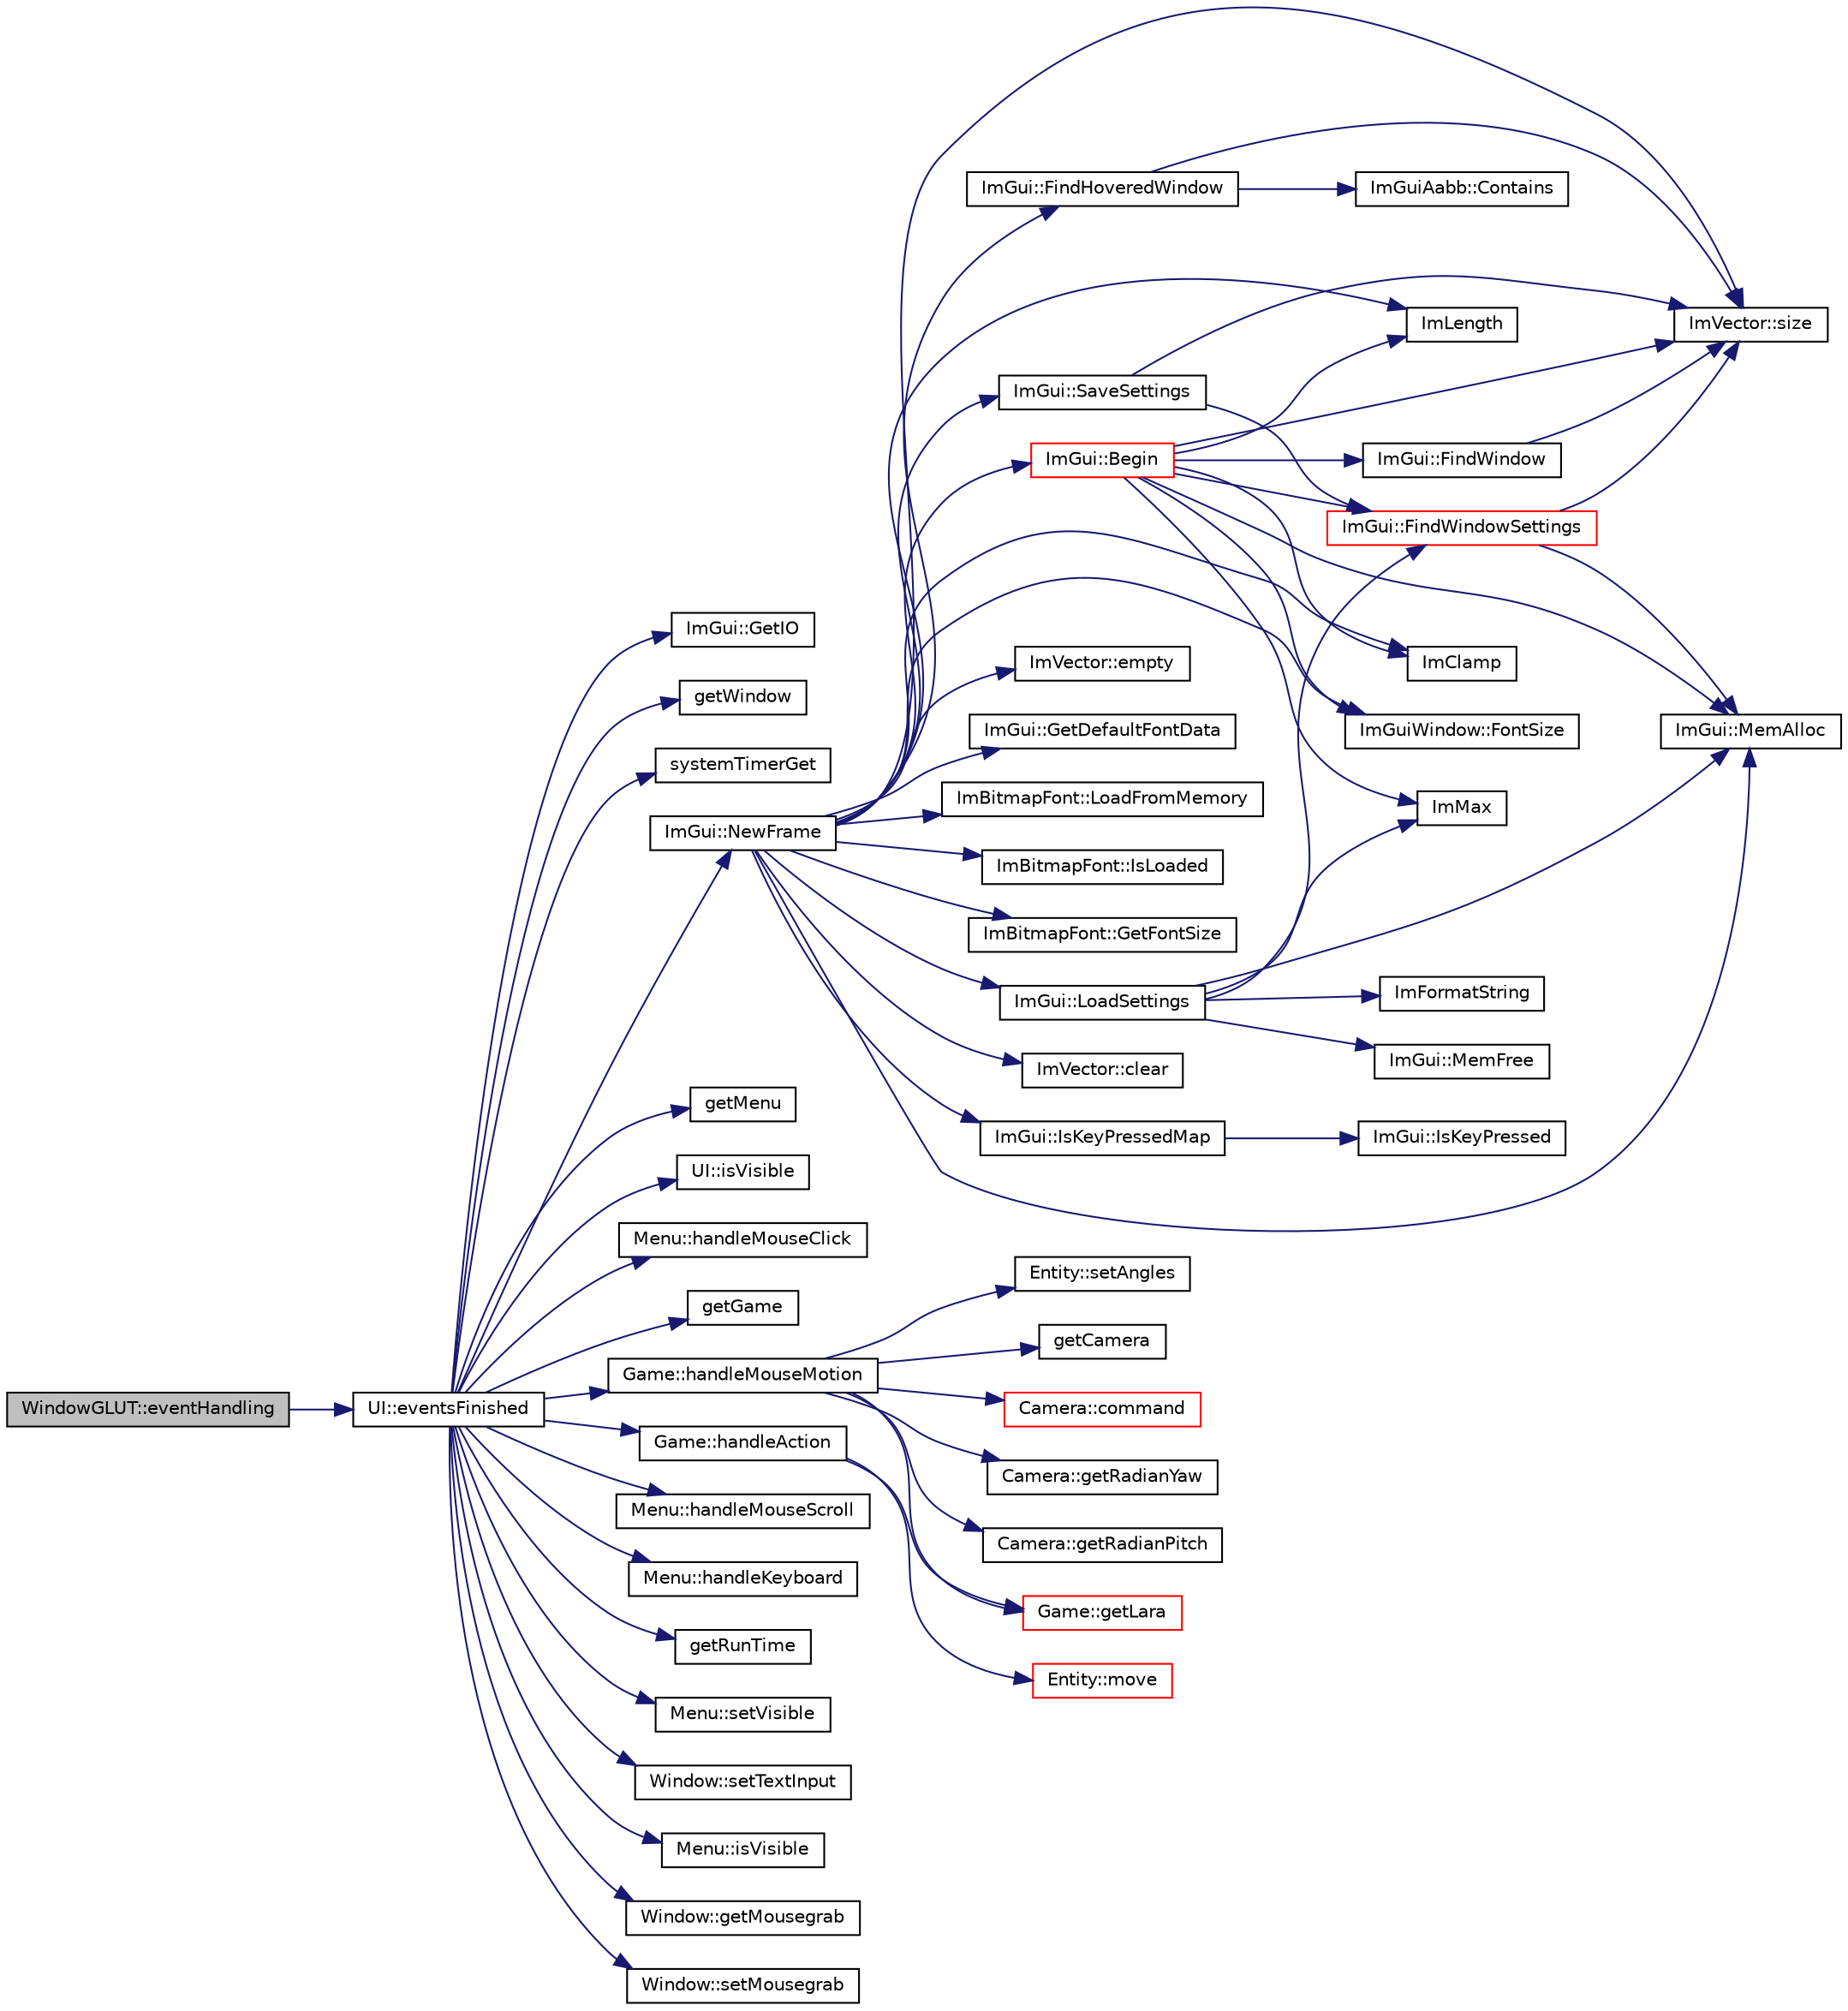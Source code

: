 digraph "WindowGLUT::eventHandling"
{
 // INTERACTIVE_SVG=YES
  edge [fontname="Helvetica",fontsize="10",labelfontname="Helvetica",labelfontsize="10"];
  node [fontname="Helvetica",fontsize="10",shape=record];
  rankdir="LR";
  Node1 [label="WindowGLUT::eventHandling",height=0.2,width=0.4,color="black", fillcolor="grey75", style="filled" fontcolor="black"];
  Node1 -> Node2 [color="midnightblue",fontsize="10",style="solid",fontname="Helvetica"];
  Node2 [label="UI::eventsFinished",height=0.2,width=0.4,color="black", fillcolor="white", style="filled",URL="$class_u_i.html#a2436dbc9c0678fd729b983b9475bc0f4"];
  Node2 -> Node3 [color="midnightblue",fontsize="10",style="solid",fontname="Helvetica"];
  Node3 [label="ImGui::GetIO",height=0.2,width=0.4,color="black", fillcolor="white", style="filled",URL="$namespace_im_gui.html#a3179e560812f878f3961ce803a5d9302"];
  Node2 -> Node4 [color="midnightblue",fontsize="10",style="solid",fontname="Helvetica"];
  Node4 [label="getWindow",height=0.2,width=0.4,color="black", fillcolor="white", style="filled",URL="$_window_8h.html#a569be9f3eab26d2ba994a32b75dc9896"];
  Node2 -> Node5 [color="midnightblue",fontsize="10",style="solid",fontname="Helvetica"];
  Node5 [label="systemTimerGet",height=0.2,width=0.4,color="black", fillcolor="white", style="filled",URL="$time_8h.html#a15c730eb70c62952fab33f8e04dca3c0",tooltip="Read the system timer. "];
  Node2 -> Node6 [color="midnightblue",fontsize="10",style="solid",fontname="Helvetica"];
  Node6 [label="ImGui::NewFrame",height=0.2,width=0.4,color="black", fillcolor="white", style="filled",URL="$namespace_im_gui.html#ab3f1fc018f903b7ad79fd10663375774"];
  Node6 -> Node7 [color="midnightblue",fontsize="10",style="solid",fontname="Helvetica"];
  Node7 [label="ImGui::MemAlloc",height=0.2,width=0.4,color="black", fillcolor="white", style="filled",URL="$namespace_im_gui.html#a15efb2cac4a54b35489c5984ba1b661a"];
  Node6 -> Node8 [color="midnightblue",fontsize="10",style="solid",fontname="Helvetica"];
  Node8 [label="ImVector::empty",height=0.2,width=0.4,color="black", fillcolor="white", style="filled",URL="$class_im_vector.html#a0605d0ed312e7fad24e3602f6b1b9310"];
  Node6 -> Node9 [color="midnightblue",fontsize="10",style="solid",fontname="Helvetica"];
  Node9 [label="ImGui::LoadSettings",height=0.2,width=0.4,color="black", fillcolor="white", style="filled",URL="$namespace_im_gui.html#a00317c6af41969031a246d4c2833d92d"];
  Node9 -> Node7 [color="midnightblue",fontsize="10",style="solid",fontname="Helvetica"];
  Node9 -> Node10 [color="midnightblue",fontsize="10",style="solid",fontname="Helvetica"];
  Node10 [label="ImGui::MemFree",height=0.2,width=0.4,color="black", fillcolor="white", style="filled",URL="$namespace_im_gui.html#a269ec695c6e722ec3da85dae37f0675d"];
  Node9 -> Node11 [color="midnightblue",fontsize="10",style="solid",fontname="Helvetica"];
  Node11 [label="ImFormatString",height=0.2,width=0.4,color="black", fillcolor="white", style="filled",URL="$imgui_8cpp.html#aad3493f8cf448075c5679b1ee84c6db0"];
  Node9 -> Node12 [color="midnightblue",fontsize="10",style="solid",fontname="Helvetica"];
  Node12 [label="ImGui::FindWindowSettings",height=0.2,width=0.4,color="red", fillcolor="white", style="filled",URL="$namespace_im_gui.html#ab1acbcb5b1357c1ae18ece7311e38ff0"];
  Node12 -> Node13 [color="midnightblue",fontsize="10",style="solid",fontname="Helvetica"];
  Node13 [label="ImVector::size",height=0.2,width=0.4,color="black", fillcolor="white", style="filled",URL="$class_im_vector.html#aca1e71e6792c7e319fc0df78bf2cbc5f"];
  Node12 -> Node7 [color="midnightblue",fontsize="10",style="solid",fontname="Helvetica"];
  Node9 -> Node14 [color="midnightblue",fontsize="10",style="solid",fontname="Helvetica"];
  Node14 [label="ImMax",height=0.2,width=0.4,color="black", fillcolor="white", style="filled",URL="$imgui_8cpp.html#a6fb8dd1bd2fa0e1c6065dc7123cb7f3e"];
  Node6 -> Node15 [color="midnightblue",fontsize="10",style="solid",fontname="Helvetica"];
  Node15 [label="ImGui::GetDefaultFontData",height=0.2,width=0.4,color="black", fillcolor="white", style="filled",URL="$namespace_im_gui.html#a10677ac25e62dcb375f0bc5c5e69397b"];
  Node6 -> Node16 [color="midnightblue",fontsize="10",style="solid",fontname="Helvetica"];
  Node16 [label="ImBitmapFont::LoadFromMemory",height=0.2,width=0.4,color="black", fillcolor="white", style="filled",URL="$struct_im_bitmap_font.html#afd728af9671b145422e03274659924f9"];
  Node6 -> Node17 [color="midnightblue",fontsize="10",style="solid",fontname="Helvetica"];
  Node17 [label="ImBitmapFont::IsLoaded",height=0.2,width=0.4,color="black", fillcolor="white", style="filled",URL="$struct_im_bitmap_font.html#afd89bb04a817508e793ce1d7899680c3"];
  Node6 -> Node18 [color="midnightblue",fontsize="10",style="solid",fontname="Helvetica"];
  Node18 [label="ImBitmapFont::GetFontSize",height=0.2,width=0.4,color="black", fillcolor="white", style="filled",URL="$struct_im_bitmap_font.html#afdc06e6a9fb31fe7b9f17913696cca59"];
  Node6 -> Node19 [color="midnightblue",fontsize="10",style="solid",fontname="Helvetica"];
  Node19 [label="ImLength",height=0.2,width=0.4,color="black", fillcolor="white", style="filled",URL="$imgui_8cpp.html#abc40be5a28ecdfd02c698a1003aee0eb"];
  Node6 -> Node20 [color="midnightblue",fontsize="10",style="solid",fontname="Helvetica"];
  Node20 [label="ImGui::SaveSettings",height=0.2,width=0.4,color="black", fillcolor="white", style="filled",URL="$namespace_im_gui.html#a558193d5f90c16554a45d2424ed7c026"];
  Node20 -> Node13 [color="midnightblue",fontsize="10",style="solid",fontname="Helvetica"];
  Node20 -> Node12 [color="midnightblue",fontsize="10",style="solid",fontname="Helvetica"];
  Node6 -> Node21 [color="midnightblue",fontsize="10",style="solid",fontname="Helvetica"];
  Node21 [label="ImGui::FindHoveredWindow",height=0.2,width=0.4,color="black", fillcolor="white", style="filled",URL="$namespace_im_gui.html#ab2a168bec66c57b4c1f9f6b2398a7ddf"];
  Node21 -> Node13 [color="midnightblue",fontsize="10",style="solid",fontname="Helvetica"];
  Node21 -> Node22 [color="midnightblue",fontsize="10",style="solid",fontname="Helvetica"];
  Node22 [label="ImGuiAabb::Contains",height=0.2,width=0.4,color="black", fillcolor="white", style="filled",URL="$struct_im_gui_aabb.html#abaaac47a27f3fcc4b8e4c7051b2a70c3"];
  Node6 -> Node23 [color="midnightblue",fontsize="10",style="solid",fontname="Helvetica"];
  Node23 [label="ImClamp",height=0.2,width=0.4,color="black", fillcolor="white", style="filled",URL="$imgui_8cpp.html#a51f8c6838b99b66da311ebd61aef059c"];
  Node6 -> Node24 [color="midnightblue",fontsize="10",style="solid",fontname="Helvetica"];
  Node24 [label="ImGuiWindow::FontSize",height=0.2,width=0.4,color="black", fillcolor="white", style="filled",URL="$struct_im_gui_window.html#a67007799e318d08070b70387ec28d791"];
  Node6 -> Node25 [color="midnightblue",fontsize="10",style="solid",fontname="Helvetica"];
  Node25 [label="ImGui::IsKeyPressedMap",height=0.2,width=0.4,color="black", fillcolor="white", style="filled",URL="$namespace_im_gui.html#ababc1ff7044aaac2b7129c3793e14256"];
  Node25 -> Node26 [color="midnightblue",fontsize="10",style="solid",fontname="Helvetica"];
  Node26 [label="ImGui::IsKeyPressed",height=0.2,width=0.4,color="black", fillcolor="white", style="filled",URL="$namespace_im_gui.html#a4bcc9d44c894ed2294d865ede986313d"];
  Node6 -> Node13 [color="midnightblue",fontsize="10",style="solid",fontname="Helvetica"];
  Node6 -> Node27 [color="midnightblue",fontsize="10",style="solid",fontname="Helvetica"];
  Node27 [label="ImVector::clear",height=0.2,width=0.4,color="black", fillcolor="white", style="filled",URL="$class_im_vector.html#ae2d401b4ec5f1113cdb8edb5a61a38f7"];
  Node6 -> Node28 [color="midnightblue",fontsize="10",style="solid",fontname="Helvetica"];
  Node28 [label="ImGui::Begin",height=0.2,width=0.4,color="red", fillcolor="white", style="filled",URL="$namespace_im_gui.html#a78d13fe32b1b05dc251d1b1cfdf9efb4"];
  Node28 -> Node29 [color="midnightblue",fontsize="10",style="solid",fontname="Helvetica"];
  Node29 [label="ImGui::FindWindow",height=0.2,width=0.4,color="black", fillcolor="white", style="filled",URL="$namespace_im_gui.html#a3b2ceafda121784b1c8307eff41d3ee1"];
  Node29 -> Node13 [color="midnightblue",fontsize="10",style="solid",fontname="Helvetica"];
  Node28 -> Node7 [color="midnightblue",fontsize="10",style="solid",fontname="Helvetica"];
  Node28 -> Node12 [color="midnightblue",fontsize="10",style="solid",fontname="Helvetica"];
  Node28 -> Node19 [color="midnightblue",fontsize="10",style="solid",fontname="Helvetica"];
  Node28 -> Node13 [color="midnightblue",fontsize="10",style="solid",fontname="Helvetica"];
  Node28 -> Node24 [color="midnightblue",fontsize="10",style="solid",fontname="Helvetica"];
  Node28 -> Node14 [color="midnightblue",fontsize="10",style="solid",fontname="Helvetica"];
  Node28 -> Node23 [color="midnightblue",fontsize="10",style="solid",fontname="Helvetica"];
  Node2 -> Node30 [color="midnightblue",fontsize="10",style="solid",fontname="Helvetica"];
  Node30 [label="getMenu",height=0.2,width=0.4,color="black", fillcolor="white", style="filled",URL="$_menu_8h.html#abd434c2e522fed4cc4cd1e4064caf45b"];
  Node2 -> Node31 [color="midnightblue",fontsize="10",style="solid",fontname="Helvetica"];
  Node31 [label="UI::isVisible",height=0.2,width=0.4,color="black", fillcolor="white", style="filled",URL="$class_u_i.html#a6b6235d759f9984e07908de058d12ab6"];
  Node2 -> Node32 [color="midnightblue",fontsize="10",style="solid",fontname="Helvetica"];
  Node32 [label="Menu::handleMouseClick",height=0.2,width=0.4,color="black", fillcolor="white", style="filled",URL="$class_menu.html#a211e42742098ae3ef78d7bf5b9fec793"];
  Node2 -> Node33 [color="midnightblue",fontsize="10",style="solid",fontname="Helvetica"];
  Node33 [label="getGame",height=0.2,width=0.4,color="black", fillcolor="white", style="filled",URL="$_game_8h.html#a37da78d5bcf85296a978f23c73c49320"];
  Node2 -> Node34 [color="midnightblue",fontsize="10",style="solid",fontname="Helvetica"];
  Node34 [label="Game::handleMouseMotion",height=0.2,width=0.4,color="black", fillcolor="white", style="filled",URL="$class_game.html#a5f23c2acdcf925343fb67032a5454fca"];
  Node34 -> Node35 [color="midnightblue",fontsize="10",style="solid",fontname="Helvetica"];
  Node35 [label="getCamera",height=0.2,width=0.4,color="black", fillcolor="white", style="filled",URL="$_camera_8h.html#af662de0d8cf096f2986eac6a4290cc23"];
  Node34 -> Node36 [color="midnightblue",fontsize="10",style="solid",fontname="Helvetica"];
  Node36 [label="Camera::command",height=0.2,width=0.4,color="red", fillcolor="white", style="filled",URL="$class_camera.html#a2f3a6b567730e6ff919d1347ae7adea5",tooltip="Sends interactive command to camera. "];
  Node34 -> Node37 [color="midnightblue",fontsize="10",style="solid",fontname="Helvetica"];
  Node37 [label="Camera::getRadianYaw",height=0.2,width=0.4,color="black", fillcolor="white", style="filled",URL="$class_camera.html#a2f2185171286c77de97ebe0b67fce969",tooltip="Get angle/yaw of camera. "];
  Node34 -> Node38 [color="midnightblue",fontsize="10",style="solid",fontname="Helvetica"];
  Node38 [label="Camera::getRadianPitch",height=0.2,width=0.4,color="black", fillcolor="white", style="filled",URL="$class_camera.html#a332decd9d9741efdd9df1bf2d775c884",tooltip="Get angle/pitch of camera. "];
  Node34 -> Node39 [color="midnightblue",fontsize="10",style="solid",fontname="Helvetica"];
  Node39 [label="Game::getLara",height=0.2,width=0.4,color="red", fillcolor="white", style="filled",URL="$class_game.html#aacc7cc1f43287635ec6d6fa4ae9a2141"];
  Node34 -> Node40 [color="midnightblue",fontsize="10",style="solid",fontname="Helvetica"];
  Node40 [label="Entity::setAngles",height=0.2,width=0.4,color="black", fillcolor="white", style="filled",URL="$class_entity.html#a6d3ac45e453e564ec2ae0c66dbffa8a8"];
  Node2 -> Node41 [color="midnightblue",fontsize="10",style="solid",fontname="Helvetica"];
  Node41 [label="Menu::handleMouseScroll",height=0.2,width=0.4,color="black", fillcolor="white", style="filled",URL="$class_menu.html#a46713b41332e31539350cff8631cc7bb"];
  Node2 -> Node42 [color="midnightblue",fontsize="10",style="solid",fontname="Helvetica"];
  Node42 [label="Menu::handleKeyboard",height=0.2,width=0.4,color="black", fillcolor="white", style="filled",URL="$class_menu.html#a07cc3abd83561986c143f2d3820f3241"];
  Node2 -> Node43 [color="midnightblue",fontsize="10",style="solid",fontname="Helvetica"];
  Node43 [label="getRunTime",height=0.2,width=0.4,color="black", fillcolor="white", style="filled",URL="$_run_time_8h.html#a5725e2249d7e2af1a5c46bbd31084a85"];
  Node2 -> Node44 [color="midnightblue",fontsize="10",style="solid",fontname="Helvetica"];
  Node44 [label="Game::handleAction",height=0.2,width=0.4,color="black", fillcolor="white", style="filled",URL="$class_game.html#a2159fe214fb67768f3a0d6d887206c31"];
  Node44 -> Node39 [color="midnightblue",fontsize="10",style="solid",fontname="Helvetica"];
  Node44 -> Node45 [color="midnightblue",fontsize="10",style="solid",fontname="Helvetica"];
  Node45 [label="Entity::move",height=0.2,width=0.4,color="red", fillcolor="white", style="filled",URL="$class_entity.html#ac081c2b4fd1ee2a737db44a306ec466d"];
  Node2 -> Node46 [color="midnightblue",fontsize="10",style="solid",fontname="Helvetica"];
  Node46 [label="Menu::setVisible",height=0.2,width=0.4,color="black", fillcolor="white", style="filled",URL="$class_menu.html#ad4debf1eb58bdc069345c3a958e32438"];
  Node2 -> Node47 [color="midnightblue",fontsize="10",style="solid",fontname="Helvetica"];
  Node47 [label="Window::setTextInput",height=0.2,width=0.4,color="black", fillcolor="white", style="filled",URL="$class_window.html#aa8159a04cc0e6d6ef55f31e87bf6e964"];
  Node2 -> Node48 [color="midnightblue",fontsize="10",style="solid",fontname="Helvetica"];
  Node48 [label="Menu::isVisible",height=0.2,width=0.4,color="black", fillcolor="white", style="filled",URL="$class_menu.html#a8d4da597309cd53365e00b48384652c8"];
  Node2 -> Node49 [color="midnightblue",fontsize="10",style="solid",fontname="Helvetica"];
  Node49 [label="Window::getMousegrab",height=0.2,width=0.4,color="black", fillcolor="white", style="filled",URL="$class_window.html#a99ea6715677277116efd18135692d13b"];
  Node2 -> Node50 [color="midnightblue",fontsize="10",style="solid",fontname="Helvetica"];
  Node50 [label="Window::setMousegrab",height=0.2,width=0.4,color="black", fillcolor="white", style="filled",URL="$class_window.html#a962af307c5dc566cbdfce0d06c400b55"];
}
